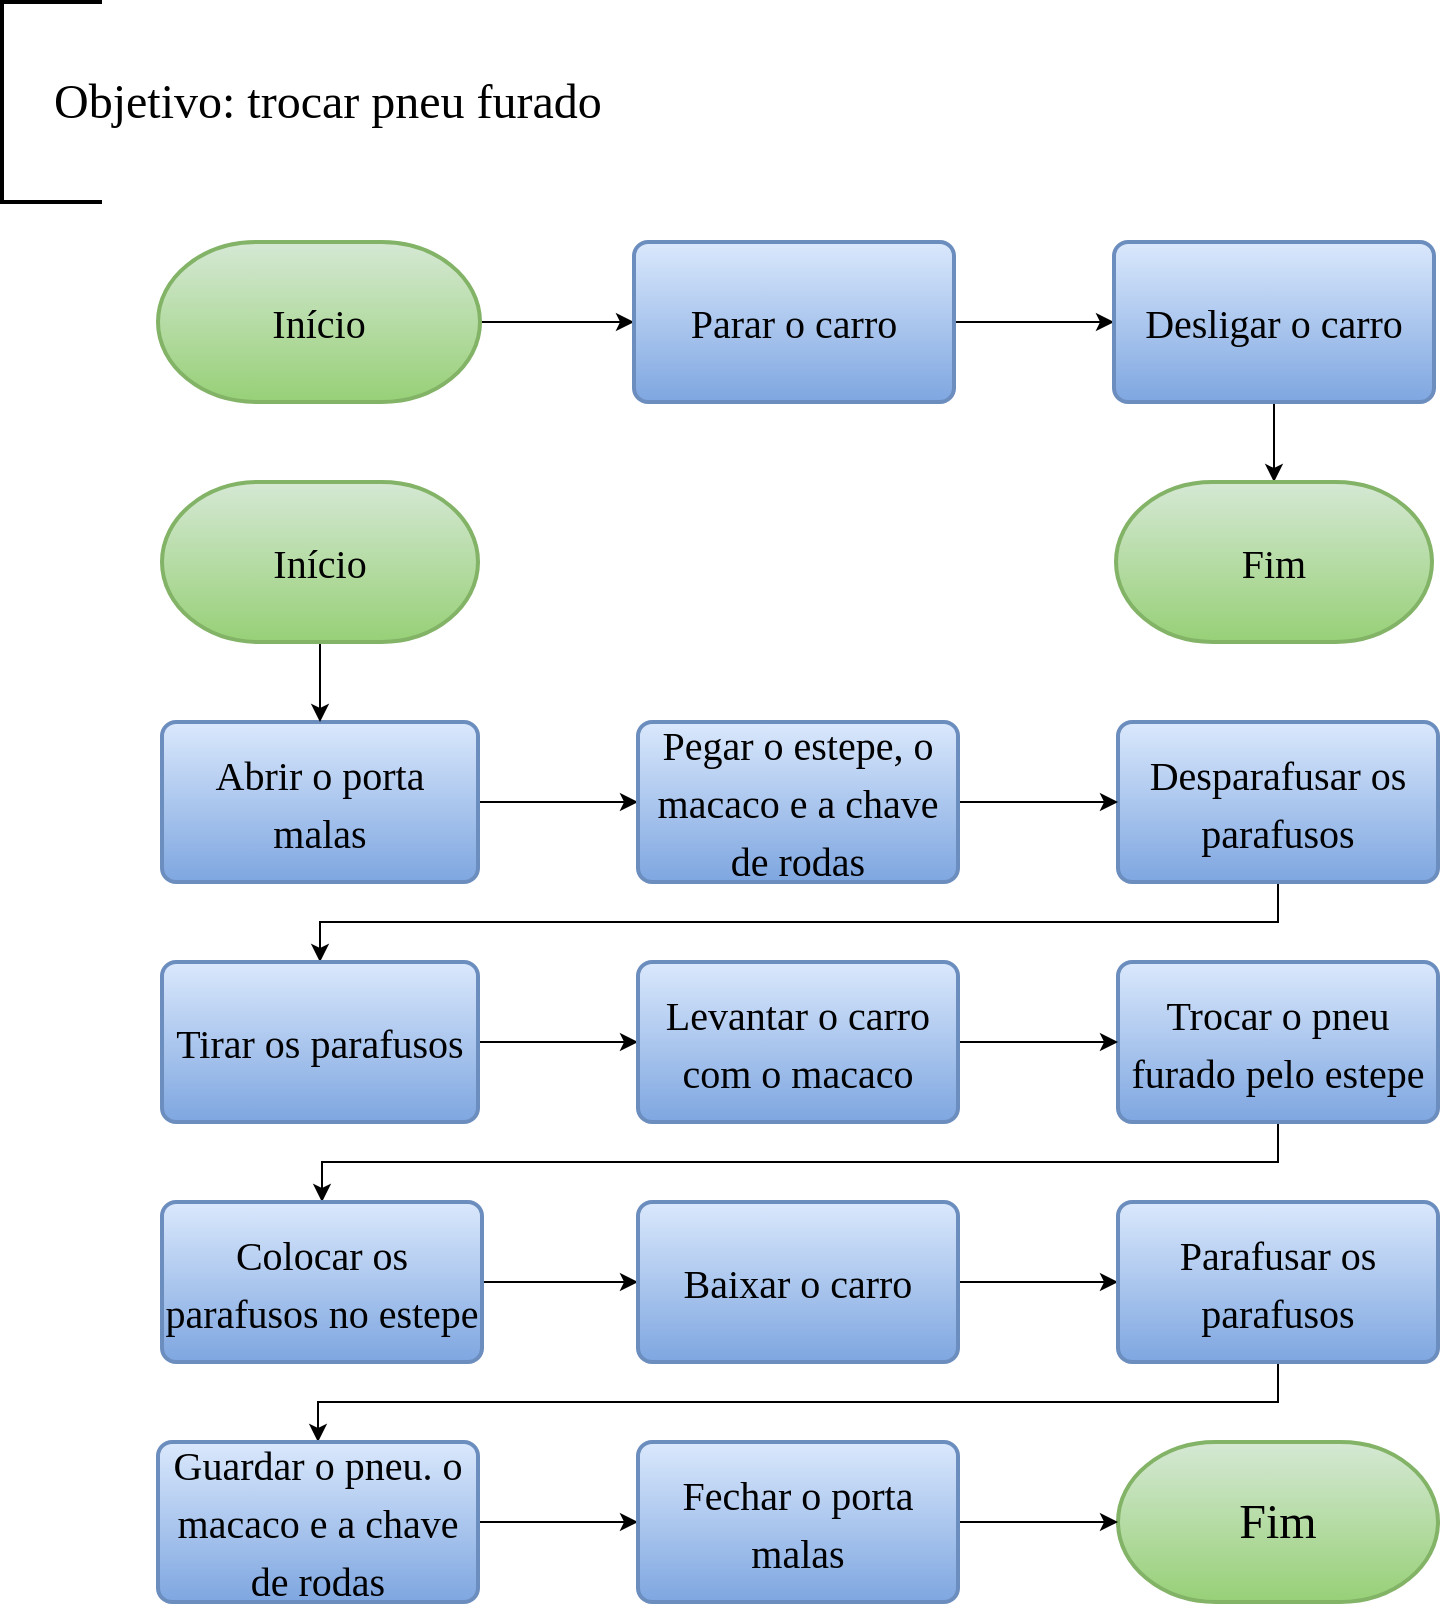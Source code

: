 <mxfile version="14.4.4" type="google"><diagram id="2KOuProdc2qEgF05u5_i" name="Page-1"><mxGraphModel dx="1038" dy="580" grid="1" gridSize="10" guides="1" tooltips="1" connect="1" arrows="1" fold="1" page="1" pageScale="1" pageWidth="827" pageHeight="1169" math="0" shadow="0"><root><mxCell id="0"/><mxCell id="1" parent="0"/><mxCell id="j4wYbb5rC9MAzY2kJ1ER-36" style="edgeStyle=orthogonalEdgeStyle;rounded=0;orthogonalLoop=1;jettySize=auto;html=1;exitX=1;exitY=0.5;exitDx=0;exitDy=0;exitPerimeter=0;entryX=0;entryY=0.5;entryDx=0;entryDy=0;fontSize=20;" parent="1" source="j4wYbb5rC9MAzY2kJ1ER-2" target="j4wYbb5rC9MAzY2kJ1ER-4" edge="1"><mxGeometry relative="1" as="geometry"/></mxCell><mxCell id="j4wYbb5rC9MAzY2kJ1ER-2" value="&lt;font style=&quot;font-size: 20px;&quot;&gt;Início&lt;/font&gt;" style="strokeWidth=2;html=1;shape=mxgraph.flowchart.terminator;whiteSpace=wrap;strokeColor=#82b366;shadow=0;sketch=0;fontFamily=Times New Roman;fontSize=20;fillColor=#d5e8d4;gradientColor=#97d077;fontStyle=0" parent="1" vertex="1"><mxGeometry x="120" y="160" width="161" height="80" as="geometry"/></mxCell><mxCell id="j4wYbb5rC9MAzY2kJ1ER-37" style="edgeStyle=orthogonalEdgeStyle;rounded=0;orthogonalLoop=1;jettySize=auto;html=1;exitX=1;exitY=0.5;exitDx=0;exitDy=0;entryX=0;entryY=0.5;entryDx=0;entryDy=0;fontSize=20;" parent="1" source="j4wYbb5rC9MAzY2kJ1ER-4" target="j4wYbb5rC9MAzY2kJ1ER-10" edge="1"><mxGeometry relative="1" as="geometry"/></mxCell><mxCell id="j4wYbb5rC9MAzY2kJ1ER-4" value="&lt;span style=&quot;font-size: 20px&quot;&gt;Parar o carro&lt;/span&gt;" style="rounded=1;whiteSpace=wrap;html=1;absoluteArcSize=1;arcSize=14;strokeWidth=2;shadow=0;sketch=0;fillColor=#dae8fc;fontFamily=Times New Roman;fontSize=24;strokeColor=#6c8ebf;gradientColor=#7ea6e0;fontStyle=0" parent="1" vertex="1"><mxGeometry x="358" y="160" width="160" height="80" as="geometry"/></mxCell><mxCell id="j4wYbb5rC9MAzY2kJ1ER-8" value="&lt;span style=&quot;font-size: 24px&quot;&gt;Fim&lt;br&gt;&lt;/span&gt;" style="strokeWidth=2;html=1;shape=mxgraph.flowchart.terminator;whiteSpace=wrap;strokeColor=#82b366;shadow=0;sketch=0;fontFamily=Times New Roman;fontSize=24;fillColor=#d5e8d4;gradientColor=#97d077;fontStyle=0" parent="1" vertex="1"><mxGeometry x="600" y="760" width="160" height="80" as="geometry"/></mxCell><mxCell id="j4wYbb5rC9MAzY2kJ1ER-9" value="&amp;nbsp; &amp;nbsp; Objetivo: trocar pneu furado" style="strokeWidth=2;html=1;shape=mxgraph.flowchart.annotation_1;align=left;pointerEvents=1;shadow=0;sketch=0;fillColor=#0066CC;fontFamily=Times New Roman;fontSize=24;fontColor=#000000;" parent="1" vertex="1"><mxGeometry x="42" y="40" width="50" height="100" as="geometry"/></mxCell><mxCell id="XNzw_lgN01Q-xDytlB2x-2" style="edgeStyle=orthogonalEdgeStyle;rounded=0;orthogonalLoop=1;jettySize=auto;html=1;exitX=0.5;exitY=1;exitDx=0;exitDy=0;entryX=0.5;entryY=0;entryDx=0;entryDy=0;entryPerimeter=0;" edge="1" parent="1" source="j4wYbb5rC9MAzY2kJ1ER-10" target="XNzw_lgN01Q-xDytlB2x-1"><mxGeometry relative="1" as="geometry"/></mxCell><mxCell id="j4wYbb5rC9MAzY2kJ1ER-10" value="&lt;font style=&quot;font-size: 20px&quot;&gt;Desligar o carro&lt;/font&gt;" style="rounded=1;whiteSpace=wrap;html=1;absoluteArcSize=1;arcSize=14;strokeWidth=2;shadow=0;sketch=0;fillColor=#dae8fc;fontFamily=Times New Roman;fontSize=24;strokeColor=#6c8ebf;gradientColor=#7ea6e0;fontStyle=0" parent="1" vertex="1"><mxGeometry x="598" y="160" width="160" height="80" as="geometry"/></mxCell><mxCell id="j4wYbb5rC9MAzY2kJ1ER-39" style="edgeStyle=orthogonalEdgeStyle;rounded=0;orthogonalLoop=1;jettySize=auto;html=1;exitX=1;exitY=0.5;exitDx=0;exitDy=0;entryX=0;entryY=0.5;entryDx=0;entryDy=0;fontSize=20;" parent="1" source="j4wYbb5rC9MAzY2kJ1ER-11" target="j4wYbb5rC9MAzY2kJ1ER-25" edge="1"><mxGeometry relative="1" as="geometry"/></mxCell><mxCell id="j4wYbb5rC9MAzY2kJ1ER-11" value="&lt;font style=&quot;font-size: 20px&quot;&gt;Abrir o porta malas&lt;/font&gt;" style="rounded=1;whiteSpace=wrap;html=1;absoluteArcSize=1;arcSize=14;strokeWidth=2;shadow=0;sketch=0;fillColor=#dae8fc;fontFamily=Times New Roman;fontSize=24;strokeColor=#6c8ebf;gradientColor=#7ea6e0;fontStyle=0" parent="1" vertex="1"><mxGeometry x="122" y="400" width="158" height="80" as="geometry"/></mxCell><mxCell id="j4wYbb5rC9MAzY2kJ1ER-46" style="edgeStyle=orthogonalEdgeStyle;rounded=0;orthogonalLoop=1;jettySize=auto;html=1;exitX=0.5;exitY=1;exitDx=0;exitDy=0;entryX=0.5;entryY=0;entryDx=0;entryDy=0;fontSize=20;" parent="1" source="j4wYbb5rC9MAzY2kJ1ER-15" target="j4wYbb5rC9MAzY2kJ1ER-31" edge="1"><mxGeometry relative="1" as="geometry"/></mxCell><mxCell id="j4wYbb5rC9MAzY2kJ1ER-15" value="&lt;span style=&quot;font-size: 20px&quot;&gt;Trocar o pneu furado pelo estepe&lt;/span&gt;" style="rounded=1;whiteSpace=wrap;html=1;absoluteArcSize=1;arcSize=14;strokeWidth=2;shadow=0;sketch=0;fillColor=#dae8fc;fontFamily=Times New Roman;fontSize=24;strokeColor=#6c8ebf;gradientColor=#7ea6e0;fontStyle=0" parent="1" vertex="1"><mxGeometry x="600" y="520" width="160" height="80" as="geometry"/></mxCell><mxCell id="j4wYbb5rC9MAzY2kJ1ER-41" style="edgeStyle=orthogonalEdgeStyle;rounded=0;orthogonalLoop=1;jettySize=auto;html=1;exitX=0.5;exitY=1;exitDx=0;exitDy=0;entryX=0.5;entryY=0;entryDx=0;entryDy=0;fontSize=20;" parent="1" source="j4wYbb5rC9MAzY2kJ1ER-24" target="j4wYbb5rC9MAzY2kJ1ER-26" edge="1"><mxGeometry relative="1" as="geometry"/></mxCell><mxCell id="j4wYbb5rC9MAzY2kJ1ER-24" value="&lt;span style=&quot;font-size: 20px&quot;&gt;Desparafusar os parafusos&lt;/span&gt;" style="rounded=1;whiteSpace=wrap;html=1;absoluteArcSize=1;arcSize=14;strokeWidth=2;shadow=0;sketch=0;fillColor=#dae8fc;fontFamily=Times New Roman;fontSize=24;strokeColor=#6c8ebf;gradientColor=#7ea6e0;fontStyle=0" parent="1" vertex="1"><mxGeometry x="600" y="400" width="160" height="80" as="geometry"/></mxCell><mxCell id="j4wYbb5rC9MAzY2kJ1ER-40" style="edgeStyle=orthogonalEdgeStyle;rounded=0;orthogonalLoop=1;jettySize=auto;html=1;exitX=1;exitY=0.5;exitDx=0;exitDy=0;entryX=0;entryY=0.5;entryDx=0;entryDy=0;fontSize=20;" parent="1" source="j4wYbb5rC9MAzY2kJ1ER-25" target="j4wYbb5rC9MAzY2kJ1ER-24" edge="1"><mxGeometry relative="1" as="geometry"/></mxCell><mxCell id="j4wYbb5rC9MAzY2kJ1ER-25" value="&lt;span style=&quot;font-size: 20px&quot;&gt;Pegar o estepe, o macaco e a chave de rodas&lt;/span&gt;" style="rounded=1;whiteSpace=wrap;html=1;absoluteArcSize=1;arcSize=14;strokeWidth=2;shadow=0;sketch=0;fillColor=#dae8fc;fontFamily=Times New Roman;fontSize=24;strokeColor=#6c8ebf;gradientColor=#7ea6e0;fontStyle=0" parent="1" vertex="1"><mxGeometry x="360" y="400" width="160" height="80" as="geometry"/></mxCell><mxCell id="j4wYbb5rC9MAzY2kJ1ER-42" style="edgeStyle=orthogonalEdgeStyle;rounded=0;orthogonalLoop=1;jettySize=auto;html=1;exitX=1;exitY=0.5;exitDx=0;exitDy=0;entryX=0;entryY=0.5;entryDx=0;entryDy=0;fontSize=20;" parent="1" source="j4wYbb5rC9MAzY2kJ1ER-26" target="j4wYbb5rC9MAzY2kJ1ER-27" edge="1"><mxGeometry relative="1" as="geometry"/></mxCell><mxCell id="j4wYbb5rC9MAzY2kJ1ER-26" value="&lt;span style=&quot;font-size: 20px&quot;&gt;Tirar os parafusos&lt;/span&gt;" style="rounded=1;whiteSpace=wrap;html=1;absoluteArcSize=1;arcSize=14;strokeWidth=2;shadow=0;sketch=0;fillColor=#dae8fc;fontFamily=Times New Roman;fontSize=24;strokeColor=#6c8ebf;gradientColor=#7ea6e0;fontStyle=0" parent="1" vertex="1"><mxGeometry x="122" y="520" width="158" height="80" as="geometry"/></mxCell><mxCell id="j4wYbb5rC9MAzY2kJ1ER-43" style="edgeStyle=orthogonalEdgeStyle;rounded=0;orthogonalLoop=1;jettySize=auto;html=1;exitX=1;exitY=0.5;exitDx=0;exitDy=0;entryX=0;entryY=0.5;entryDx=0;entryDy=0;fontSize=20;" parent="1" source="j4wYbb5rC9MAzY2kJ1ER-27" target="j4wYbb5rC9MAzY2kJ1ER-15" edge="1"><mxGeometry relative="1" as="geometry"/></mxCell><mxCell id="j4wYbb5rC9MAzY2kJ1ER-27" value="&lt;span style=&quot;font-size: 20px&quot;&gt;Levantar o carro com o macaco&lt;/span&gt;" style="rounded=1;whiteSpace=wrap;html=1;absoluteArcSize=1;arcSize=14;strokeWidth=2;shadow=0;sketch=0;fillColor=#dae8fc;fontFamily=Times New Roman;fontSize=24;strokeColor=#6c8ebf;gradientColor=#7ea6e0;fontStyle=0" parent="1" vertex="1"><mxGeometry x="360" y="520" width="160" height="80" as="geometry"/></mxCell><mxCell id="j4wYbb5rC9MAzY2kJ1ER-45" style="edgeStyle=orthogonalEdgeStyle;rounded=0;orthogonalLoop=1;jettySize=auto;html=1;exitX=1;exitY=0.5;exitDx=0;exitDy=0;entryX=0;entryY=0.5;entryDx=0;entryDy=0;fontSize=20;" parent="1" source="j4wYbb5rC9MAzY2kJ1ER-31" target="j4wYbb5rC9MAzY2kJ1ER-32" edge="1"><mxGeometry relative="1" as="geometry"/></mxCell><mxCell id="j4wYbb5rC9MAzY2kJ1ER-31" value="&lt;span style=&quot;font-size: 20px&quot;&gt;Colocar os parafusos no estepe&lt;/span&gt;" style="rounded=1;whiteSpace=wrap;html=1;absoluteArcSize=1;arcSize=14;strokeWidth=2;shadow=0;sketch=0;fillColor=#dae8fc;fontFamily=Times New Roman;fontSize=24;strokeColor=#6c8ebf;gradientColor=#7ea6e0;fontStyle=0" parent="1" vertex="1"><mxGeometry x="122" y="640" width="160" height="80" as="geometry"/></mxCell><mxCell id="j4wYbb5rC9MAzY2kJ1ER-47" style="edgeStyle=orthogonalEdgeStyle;rounded=0;orthogonalLoop=1;jettySize=auto;html=1;exitX=1;exitY=0.5;exitDx=0;exitDy=0;entryX=0;entryY=0.5;entryDx=0;entryDy=0;fontSize=20;" parent="1" source="j4wYbb5rC9MAzY2kJ1ER-32" target="j4wYbb5rC9MAzY2kJ1ER-33" edge="1"><mxGeometry relative="1" as="geometry"/></mxCell><mxCell id="j4wYbb5rC9MAzY2kJ1ER-32" value="&lt;span style=&quot;font-size: 20px&quot;&gt;Baixar o carro&lt;/span&gt;" style="rounded=1;whiteSpace=wrap;html=1;absoluteArcSize=1;arcSize=14;strokeWidth=2;shadow=0;sketch=0;fillColor=#dae8fc;fontFamily=Times New Roman;fontSize=24;strokeColor=#6c8ebf;gradientColor=#7ea6e0;fontStyle=0" parent="1" vertex="1"><mxGeometry x="360" y="640" width="160" height="80" as="geometry"/></mxCell><mxCell id="j4wYbb5rC9MAzY2kJ1ER-48" style="edgeStyle=orthogonalEdgeStyle;rounded=0;orthogonalLoop=1;jettySize=auto;html=1;exitX=0.5;exitY=1;exitDx=0;exitDy=0;entryX=0.5;entryY=0;entryDx=0;entryDy=0;fontSize=20;" parent="1" source="j4wYbb5rC9MAzY2kJ1ER-33" target="j4wYbb5rC9MAzY2kJ1ER-34" edge="1"><mxGeometry relative="1" as="geometry"/></mxCell><mxCell id="j4wYbb5rC9MAzY2kJ1ER-33" value="&lt;span style=&quot;font-size: 20px&quot;&gt;Parafusar os parafusos&lt;/span&gt;" style="rounded=1;whiteSpace=wrap;html=1;absoluteArcSize=1;arcSize=14;strokeWidth=2;shadow=0;sketch=0;fillColor=#dae8fc;fontFamily=Times New Roman;fontSize=24;strokeColor=#6c8ebf;gradientColor=#7ea6e0;fontStyle=0" parent="1" vertex="1"><mxGeometry x="600" y="640" width="160" height="80" as="geometry"/></mxCell><mxCell id="j4wYbb5rC9MAzY2kJ1ER-61" style="edgeStyle=orthogonalEdgeStyle;rounded=0;orthogonalLoop=1;jettySize=auto;html=1;exitX=1;exitY=0.5;exitDx=0;exitDy=0;entryX=0;entryY=0.5;entryDx=0;entryDy=0;fontSize=20;" parent="1" source="j4wYbb5rC9MAzY2kJ1ER-34" target="j4wYbb5rC9MAzY2kJ1ER-55" edge="1"><mxGeometry relative="1" as="geometry"/></mxCell><mxCell id="j4wYbb5rC9MAzY2kJ1ER-34" value="&lt;span style=&quot;font-size: 20px&quot;&gt;Guardar o pneu. o macaco e a chave de rodas&lt;/span&gt;" style="rounded=1;whiteSpace=wrap;html=1;absoluteArcSize=1;arcSize=14;strokeWidth=2;shadow=0;sketch=0;fillColor=#dae8fc;fontFamily=Times New Roman;fontSize=24;strokeColor=#6c8ebf;gradientColor=#7ea6e0;fontStyle=0" parent="1" vertex="1"><mxGeometry x="120" y="760" width="160" height="80" as="geometry"/></mxCell><mxCell id="j4wYbb5rC9MAzY2kJ1ER-62" style="edgeStyle=orthogonalEdgeStyle;rounded=0;orthogonalLoop=1;jettySize=auto;html=1;exitX=1;exitY=0.5;exitDx=0;exitDy=0;entryX=0;entryY=0.5;entryDx=0;entryDy=0;entryPerimeter=0;fontSize=20;" parent="1" source="j4wYbb5rC9MAzY2kJ1ER-55" target="j4wYbb5rC9MAzY2kJ1ER-8" edge="1"><mxGeometry relative="1" as="geometry"/></mxCell><mxCell id="j4wYbb5rC9MAzY2kJ1ER-55" value="&lt;font style=&quot;font-size: 20px&quot;&gt;Fechar o porta malas&lt;/font&gt;" style="rounded=1;whiteSpace=wrap;html=1;absoluteArcSize=1;arcSize=14;strokeWidth=2;shadow=0;sketch=0;fillColor=#dae8fc;fontFamily=Times New Roman;fontSize=24;strokeColor=#6c8ebf;gradientColor=#7ea6e0;fontStyle=0" parent="1" vertex="1"><mxGeometry x="360" y="760" width="160" height="80" as="geometry"/></mxCell><mxCell id="XNzw_lgN01Q-xDytlB2x-1" value="&lt;font style=&quot;font-size: 20px&quot;&gt;Fim&lt;/font&gt;" style="strokeWidth=2;html=1;shape=mxgraph.flowchart.terminator;whiteSpace=wrap;strokeColor=#82b366;shadow=0;sketch=0;fontFamily=Times New Roman;fontSize=20;fillColor=#d5e8d4;gradientColor=#97d077;fontStyle=0" vertex="1" parent="1"><mxGeometry x="599" y="280" width="158" height="80" as="geometry"/></mxCell><mxCell id="XNzw_lgN01Q-xDytlB2x-4" style="edgeStyle=orthogonalEdgeStyle;rounded=0;orthogonalLoop=1;jettySize=auto;html=1;exitX=0.5;exitY=1;exitDx=0;exitDy=0;exitPerimeter=0;" edge="1" parent="1" source="XNzw_lgN01Q-xDytlB2x-3" target="j4wYbb5rC9MAzY2kJ1ER-11"><mxGeometry relative="1" as="geometry"/></mxCell><mxCell id="XNzw_lgN01Q-xDytlB2x-3" value="&lt;font style=&quot;font-size: 20px;&quot;&gt;Início&lt;/font&gt;" style="strokeWidth=2;html=1;shape=mxgraph.flowchart.terminator;whiteSpace=wrap;strokeColor=#82b366;shadow=0;sketch=0;fontFamily=Times New Roman;fontSize=20;fillColor=#d5e8d4;gradientColor=#97d077;fontStyle=0" vertex="1" parent="1"><mxGeometry x="122" y="280" width="158" height="80" as="geometry"/></mxCell></root></mxGraphModel></diagram></mxfile>